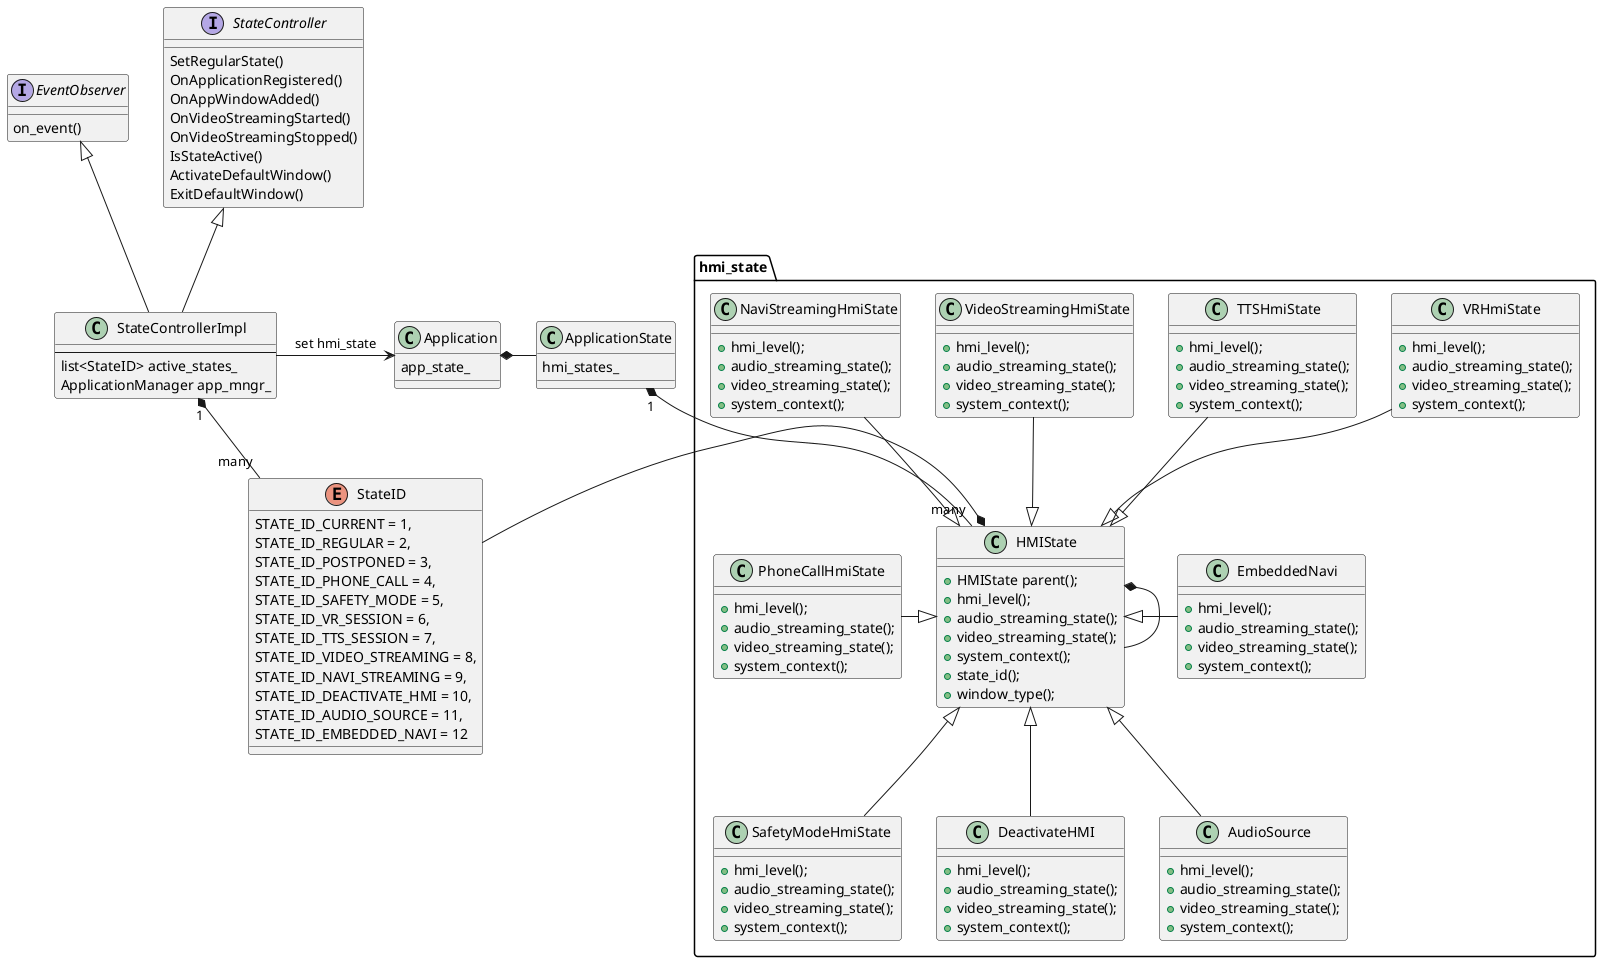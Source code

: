 @startuml
skinparam line orto

enum StateID {
    STATE_ID_CURRENT = 1,
    STATE_ID_REGULAR = 2,
    STATE_ID_POSTPONED = 3,
    STATE_ID_PHONE_CALL = 4,
    STATE_ID_SAFETY_MODE = 5,
    STATE_ID_VR_SESSION = 6,
    STATE_ID_TTS_SESSION = 7,
    STATE_ID_VIDEO_STREAMING = 8,
    STATE_ID_NAVI_STREAMING = 9,
    STATE_ID_DEACTIVATE_HMI = 10,
    STATE_ID_AUDIO_SOURCE = 11,
    STATE_ID_EMBEDDED_NAVI = 12
}

class Application  {
  app_state_
}

Application *- ApplicationState

class ApplicationState  {
  hmi_states_
}

package hmi_state {
    
class HMIState {
  + HMIState parent();
  + hmi_level();
  + audio_streaming_state();
  + video_streaming_state();
  + system_context();
  + state_id();
  + window_type();
}
HMIState *-- HMIState

ApplicationState "1" *-down- "many" HMIState 
StateID -left-* HMIState 

class VRHmiState {
  + hmi_level();
  + audio_streaming_state();
  + video_streaming_state();
  + system_context();
}

VRHmiState -down-|> HMIState

class TTSHmiState {
  + hmi_level();
  + audio_streaming_state();
  + video_streaming_state();
  + system_context();
}
TTSHmiState -down-|> HMIState

class VideoStreamingHmiState {
  + hmi_level();
  + audio_streaming_state();
  + video_streaming_state();
  + system_context();
}
VideoStreamingHmiState -down-|> HMIState

class NaviStreamingHmiState {
  + hmi_level();
  + audio_streaming_state();
  + video_streaming_state();
  + system_context();
}
NaviStreamingHmiState -down-|> HMIState

class PhoneCallHmiState {
  + hmi_level();
  + audio_streaming_state();
  + video_streaming_state();
  + system_context();
}
PhoneCallHmiState -right-|> HMIState

class SafetyModeHmiState {
  + hmi_level();
  + audio_streaming_state();
  + video_streaming_state();
  + system_context();
}
SafetyModeHmiState -up-|> HMIState

class DeactivateHMI {
  + hmi_level();
  + audio_streaming_state();
  + video_streaming_state();
  + system_context();
}
DeactivateHMI -up-|> HMIState

class AudioSource {
  + hmi_level();
  + audio_streaming_state();
  + video_streaming_state();
  + system_context();
}
AudioSource -up-|> HMIState

class EmbeddedNavi {
  + hmi_level();
  + audio_streaming_state();
  + video_streaming_state();
  + system_context();
}
EmbeddedNavi -left-|> HMIState

}

interface StateController {
   SetRegularState()
   OnApplicationRegistered()
   OnAppWindowAdded()
   OnVideoStreamingStarted()
   OnVideoStreamingStopped()
   IsStateActive()
   ActivateDefaultWindow()
   ExitDefaultWindow()
}
interface EventObserver {
  on_event()
}

class StateControllerImpl {
   ---
   list<StateID> active_states_
   ApplicationManager app_mngr_
}
StateControllerImpl "1" *-down- "many"  StateID
StateControllerImpl -up-|> StateController
StateControllerImpl -up-|> EventObserver

StateControllerImpl -right-> Application : set hmi_state
@enduml
